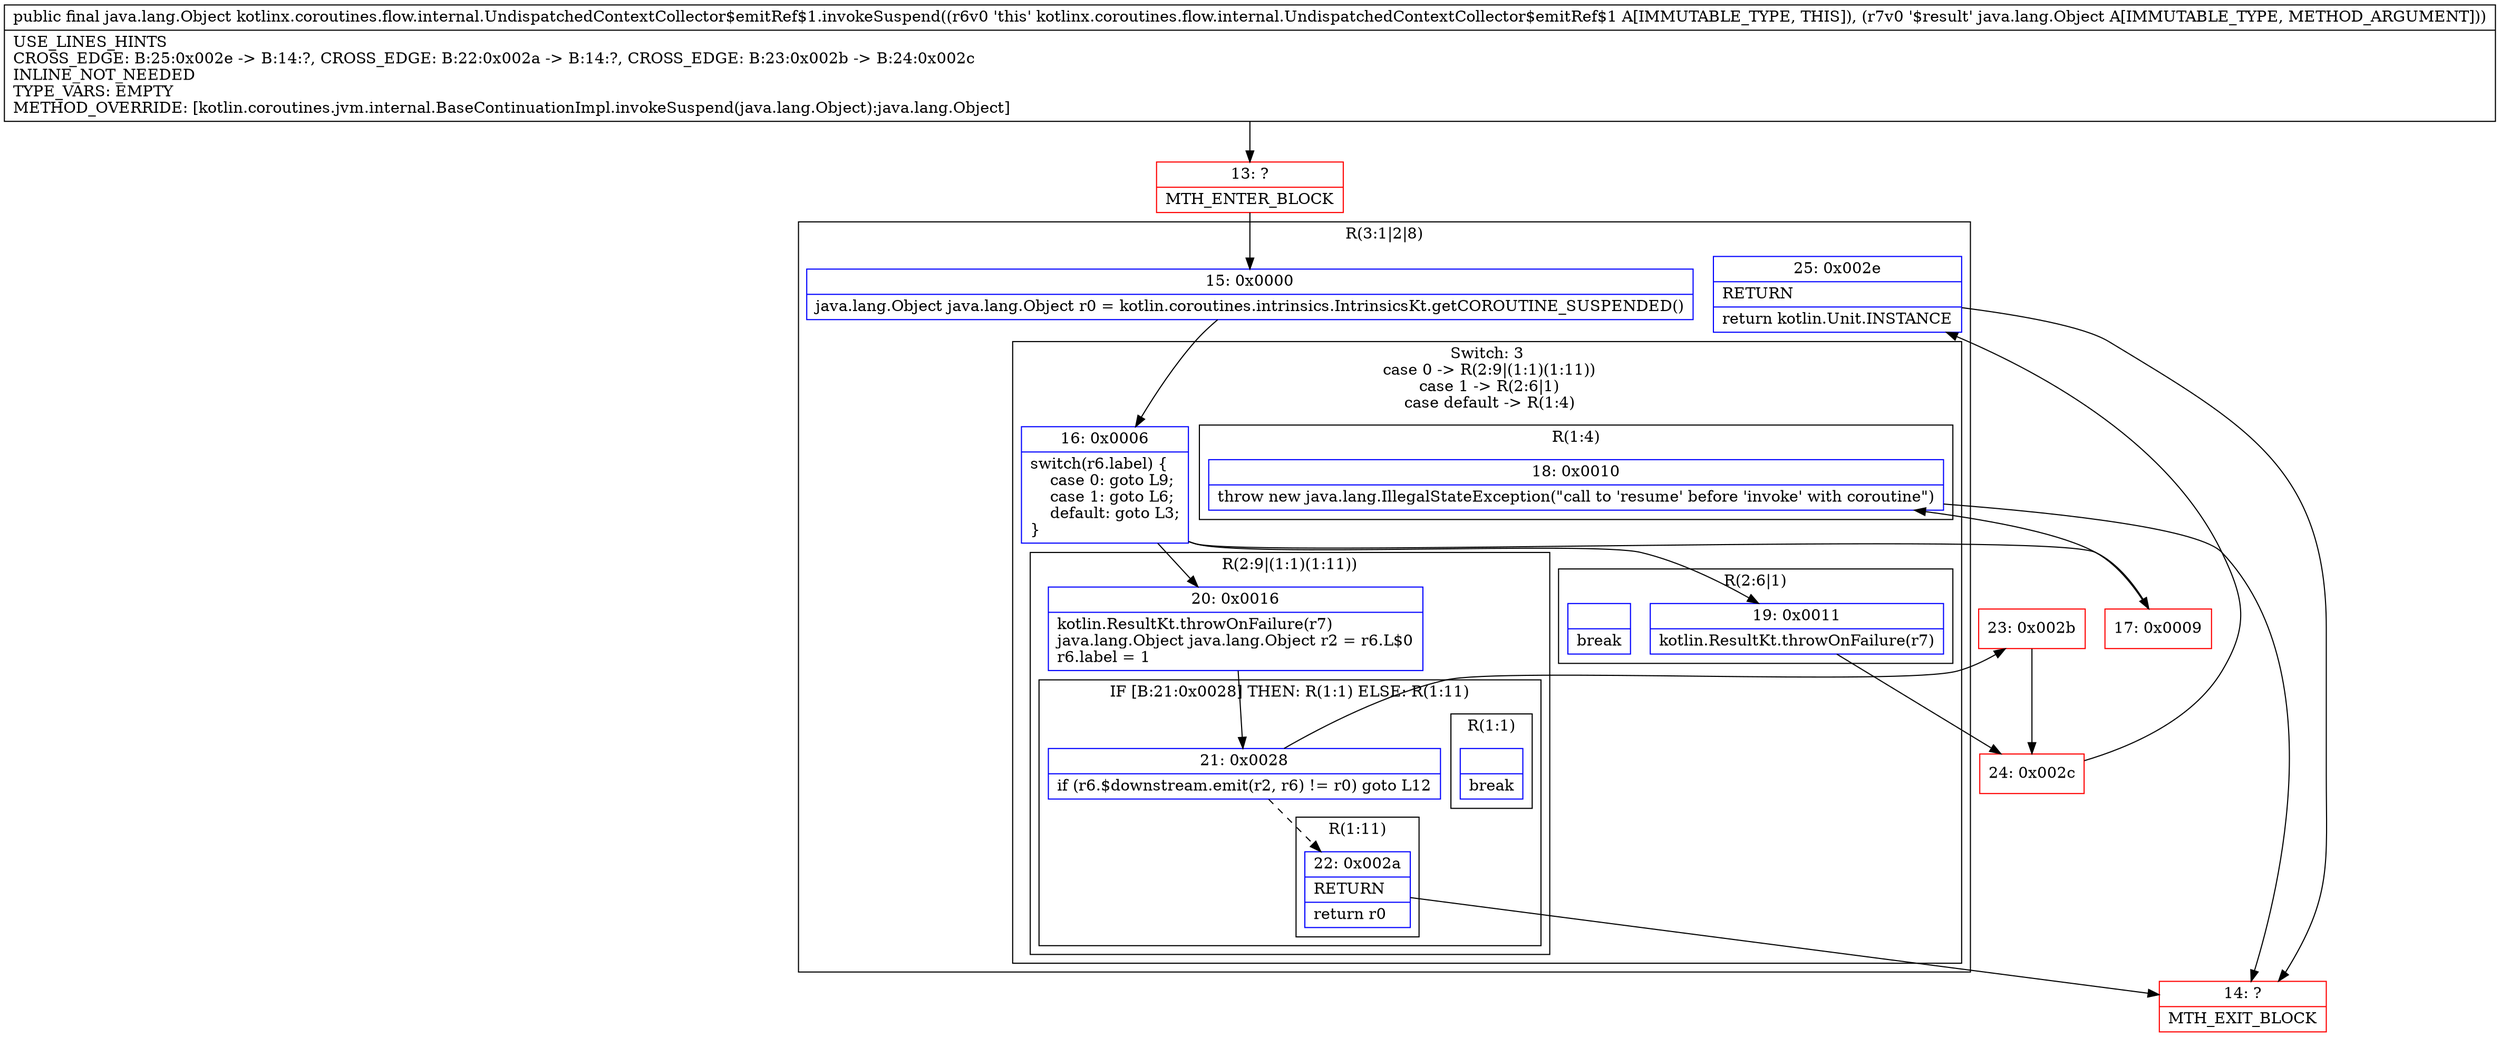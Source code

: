 digraph "CFG forkotlinx.coroutines.flow.internal.UndispatchedContextCollector$emitRef$1.invokeSuspend(Ljava\/lang\/Object;)Ljava\/lang\/Object;" {
subgraph cluster_Region_1320120194 {
label = "R(3:1|2|8)";
node [shape=record,color=blue];
Node_15 [shape=record,label="{15\:\ 0x0000|java.lang.Object java.lang.Object r0 = kotlin.coroutines.intrinsics.IntrinsicsKt.getCOROUTINE_SUSPENDED()\l}"];
subgraph cluster_SwitchRegion_1341445894 {
label = "Switch: 3
 case 0 -> R(2:9|(1:1)(1:11))
 case 1 -> R(2:6|1)
 case default -> R(1:4)";
node [shape=record,color=blue];
Node_16 [shape=record,label="{16\:\ 0x0006|switch(r6.label) \{\l    case 0: goto L9;\l    case 1: goto L6;\l    default: goto L3;\l\}\l}"];
subgraph cluster_Region_1391828194 {
label = "R(2:9|(1:1)(1:11))";
node [shape=record,color=blue];
Node_20 [shape=record,label="{20\:\ 0x0016|kotlin.ResultKt.throwOnFailure(r7)\ljava.lang.Object java.lang.Object r2 = r6.L$0\lr6.label = 1\l}"];
subgraph cluster_IfRegion_747713503 {
label = "IF [B:21:0x0028] THEN: R(1:1) ELSE: R(1:11)";
node [shape=record,color=blue];
Node_21 [shape=record,label="{21\:\ 0x0028|if (r6.$downstream.emit(r2, r6) != r0) goto L12\l}"];
subgraph cluster_Region_1063113802 {
label = "R(1:1)";
node [shape=record,color=blue];
Node_InsnContainer_1437852251 [shape=record,label="{|break\l}"];
}
subgraph cluster_Region_2140136991 {
label = "R(1:11)";
node [shape=record,color=blue];
Node_22 [shape=record,label="{22\:\ 0x002a|RETURN\l|return r0\l}"];
}
}
}
subgraph cluster_Region_1053054445 {
label = "R(2:6|1)";
node [shape=record,color=blue];
Node_19 [shape=record,label="{19\:\ 0x0011|kotlin.ResultKt.throwOnFailure(r7)\l}"];
Node_InsnContainer_1466034644 [shape=record,label="{|break\l}"];
}
subgraph cluster_Region_114268406 {
label = "R(1:4)";
node [shape=record,color=blue];
Node_18 [shape=record,label="{18\:\ 0x0010|throw new java.lang.IllegalStateException(\"call to 'resume' before 'invoke' with coroutine\")\l}"];
}
}
Node_25 [shape=record,label="{25\:\ 0x002e|RETURN\l|return kotlin.Unit.INSTANCE\l}"];
}
Node_13 [shape=record,color=red,label="{13\:\ ?|MTH_ENTER_BLOCK\l}"];
Node_17 [shape=record,color=red,label="{17\:\ 0x0009}"];
Node_14 [shape=record,color=red,label="{14\:\ ?|MTH_EXIT_BLOCK\l}"];
Node_24 [shape=record,color=red,label="{24\:\ 0x002c}"];
Node_23 [shape=record,color=red,label="{23\:\ 0x002b}"];
MethodNode[shape=record,label="{public final java.lang.Object kotlinx.coroutines.flow.internal.UndispatchedContextCollector$emitRef$1.invokeSuspend((r6v0 'this' kotlinx.coroutines.flow.internal.UndispatchedContextCollector$emitRef$1 A[IMMUTABLE_TYPE, THIS]), (r7v0 '$result' java.lang.Object A[IMMUTABLE_TYPE, METHOD_ARGUMENT]))  | USE_LINES_HINTS\lCROSS_EDGE: B:25:0x002e \-\> B:14:?, CROSS_EDGE: B:22:0x002a \-\> B:14:?, CROSS_EDGE: B:23:0x002b \-\> B:24:0x002c\lINLINE_NOT_NEEDED\lTYPE_VARS: EMPTY\lMETHOD_OVERRIDE: [kotlin.coroutines.jvm.internal.BaseContinuationImpl.invokeSuspend(java.lang.Object):java.lang.Object]\l}"];
MethodNode -> Node_13;Node_15 -> Node_16;
Node_16 -> Node_17;
Node_16 -> Node_19;
Node_16 -> Node_20;
Node_20 -> Node_21;
Node_21 -> Node_22[style=dashed];
Node_21 -> Node_23;
Node_22 -> Node_14;
Node_19 -> Node_24;
Node_18 -> Node_14;
Node_25 -> Node_14;
Node_13 -> Node_15;
Node_17 -> Node_18;
Node_24 -> Node_25;
Node_23 -> Node_24;
}

